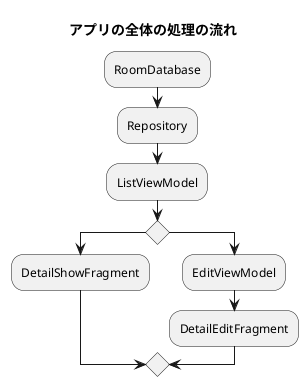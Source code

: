@startuml
title アプリの全体の処理の流れ

:RoomDatabase;

:Repository;

:ListViewModel;

if () then
    :DetailShowFragment;
else
    :EditViewModel;
    :DetailEditFragment;


@enduml